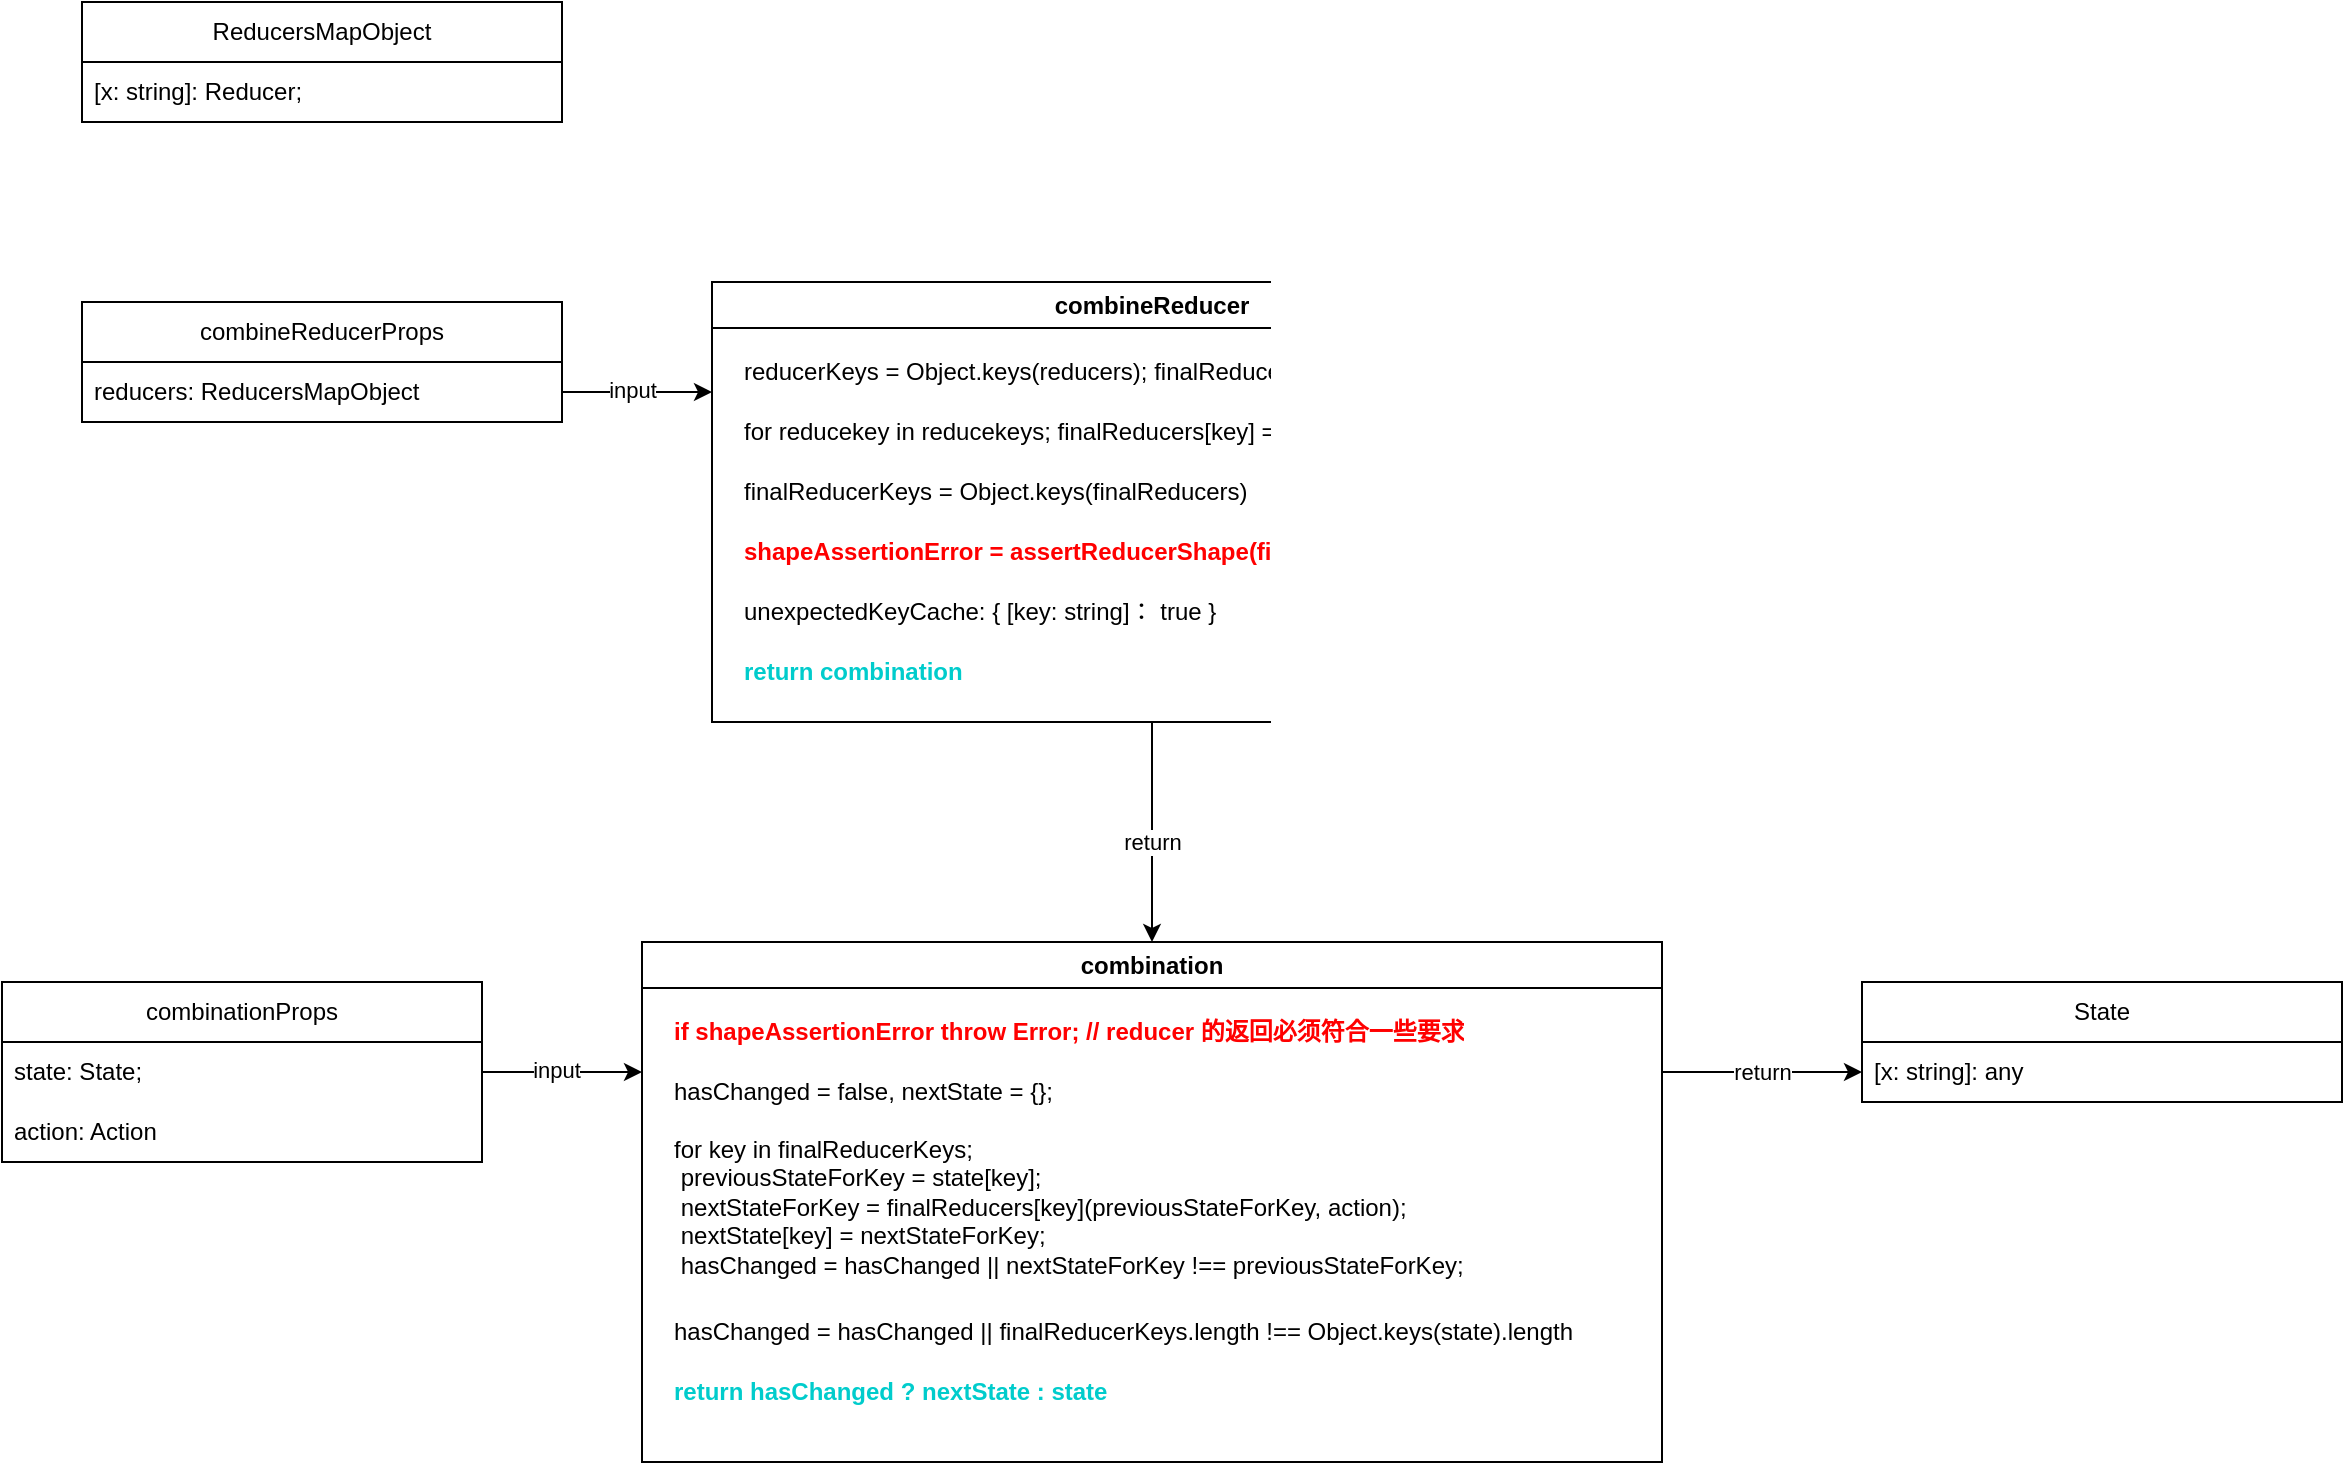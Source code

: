 <mxfile version="20.8.13" type="github">
  <diagram name="第 1 页" id="b--3YDLnmrPE_MdeOlID">
    <mxGraphModel dx="1639" dy="1154" grid="1" gridSize="10" guides="1" tooltips="1" connect="1" arrows="1" fold="1" page="1" pageScale="1" pageWidth="827" pageHeight="1169" math="0" shadow="0">
      <root>
        <mxCell id="0" />
        <mxCell id="1" parent="0" />
        <mxCell id="z5I120S_0erPX6Xemq4c-1" value="combineReducer" style="swimlane;whiteSpace=wrap;html=1;strokeColor=default;" vertex="1" parent="1">
          <mxGeometry x="35" y="240" width="440" height="220" as="geometry" />
        </mxCell>
        <mxCell id="z5I120S_0erPX6Xemq4c-3" value="for reducekey in reducekeys; finalReducers[key] = reducers[key]" style="text;strokeColor=none;fillColor=none;align=left;verticalAlign=middle;spacingLeft=4;spacingRight=4;overflow=hidden;points=[[0,0.5],[1,0.5]];portConstraint=eastwest;rotatable=0;whiteSpace=wrap;html=1;" vertex="1" parent="z5I120S_0erPX6Xemq4c-1">
          <mxGeometry x="10" y="60" width="360" height="30" as="geometry" />
        </mxCell>
        <mxCell id="z5I120S_0erPX6Xemq4c-4" value="finalReducerKeys = Object.keys(finalReducers)" style="text;strokeColor=none;fillColor=none;align=left;verticalAlign=middle;spacingLeft=4;spacingRight=4;overflow=hidden;points=[[0,0.5],[1,0.5]];portConstraint=eastwest;rotatable=0;whiteSpace=wrap;html=1;" vertex="1" parent="z5I120S_0erPX6Xemq4c-1">
          <mxGeometry x="10" y="90" width="380" height="30" as="geometry" />
        </mxCell>
        <mxCell id="z5I120S_0erPX6Xemq4c-5" value="shapeAssertionError = assertReducerShape(finalReducers)" style="text;strokeColor=none;fillColor=none;align=left;verticalAlign=middle;spacingLeft=4;spacingRight=4;overflow=hidden;points=[[0,0.5],[1,0.5]];portConstraint=eastwest;rotatable=0;whiteSpace=wrap;html=1;fontStyle=1;fontColor=#FF0000;" vertex="1" parent="z5I120S_0erPX6Xemq4c-1">
          <mxGeometry x="10" y="120" width="360" height="30" as="geometry" />
        </mxCell>
        <mxCell id="z5I120S_0erPX6Xemq4c-6" value="unexpectedKeyCache: { [key: string]： true }" style="text;strokeColor=none;fillColor=none;align=left;verticalAlign=middle;spacingLeft=4;spacingRight=4;overflow=hidden;points=[[0,0.5],[1,0.5]];portConstraint=eastwest;rotatable=0;whiteSpace=wrap;html=1;" vertex="1" parent="z5I120S_0erPX6Xemq4c-1">
          <mxGeometry x="10" y="150" width="290" height="30" as="geometry" />
        </mxCell>
        <mxCell id="z5I120S_0erPX6Xemq4c-7" value="return combination" style="text;strokeColor=none;fillColor=none;align=left;verticalAlign=middle;spacingLeft=4;spacingRight=4;overflow=hidden;points=[[0,0.5],[1,0.5]];portConstraint=eastwest;rotatable=0;whiteSpace=wrap;html=1;fontColor=#00CCCC;fontStyle=1" vertex="1" parent="z5I120S_0erPX6Xemq4c-1">
          <mxGeometry x="10" y="180" width="290" height="30" as="geometry" />
        </mxCell>
        <mxCell id="z5I120S_0erPX6Xemq4c-16" value="reducerKeys = Object.keys(reducers); finalReducers = {}" style="text;strokeColor=none;fillColor=none;align=left;verticalAlign=middle;spacingLeft=4;spacingRight=4;overflow=hidden;points=[[0,0.5],[1,0.5]];portConstraint=eastwest;rotatable=0;whiteSpace=wrap;html=1;" vertex="1" parent="z5I120S_0erPX6Xemq4c-1">
          <mxGeometry x="10" y="30" width="340" height="30" as="geometry" />
        </mxCell>
        <mxCell id="z5I120S_0erPX6Xemq4c-8" value="combineReducerProps" style="swimlane;fontStyle=0;childLayout=stackLayout;horizontal=1;startSize=30;horizontalStack=0;resizeParent=1;resizeParentMax=0;resizeLast=0;collapsible=1;marginBottom=0;whiteSpace=wrap;html=1;" vertex="1" parent="1">
          <mxGeometry x="-280" y="250" width="240" height="60" as="geometry">
            <mxRectangle x="420" y="400" width="60" height="30" as="alternateBounds" />
          </mxGeometry>
        </mxCell>
        <mxCell id="z5I120S_0erPX6Xemq4c-9" value="reducers: ReducersMapObject" style="text;strokeColor=none;fillColor=none;align=left;verticalAlign=middle;spacingLeft=4;spacingRight=4;overflow=hidden;points=[[0,0.5],[1,0.5]];portConstraint=eastwest;rotatable=0;whiteSpace=wrap;html=1;" vertex="1" parent="z5I120S_0erPX6Xemq4c-8">
          <mxGeometry y="30" width="240" height="30" as="geometry" />
        </mxCell>
        <mxCell id="z5I120S_0erPX6Xemq4c-12" value="" style="endArrow=classic;html=1;rounded=0;exitX=1;exitY=0.5;exitDx=0;exitDy=0;entryX=0;entryY=0.25;entryDx=0;entryDy=0;" edge="1" parent="1" source="z5I120S_0erPX6Xemq4c-9" target="z5I120S_0erPX6Xemq4c-1">
          <mxGeometry width="50" height="50" relative="1" as="geometry">
            <mxPoint x="10" y="210" as="sourcePoint" />
            <mxPoint x="61.68" y="290.66" as="targetPoint" />
          </mxGeometry>
        </mxCell>
        <mxCell id="z5I120S_0erPX6Xemq4c-13" value="input" style="edgeLabel;html=1;align=center;verticalAlign=middle;resizable=0;points=[];" vertex="1" connectable="0" parent="z5I120S_0erPX6Xemq4c-12">
          <mxGeometry x="-0.286" y="-1" relative="1" as="geometry">
            <mxPoint x="8" y="-2" as="offset" />
          </mxGeometry>
        </mxCell>
        <mxCell id="z5I120S_0erPX6Xemq4c-14" value="" style="edgeStyle=orthogonalEdgeStyle;rounded=0;orthogonalLoop=1;jettySize=auto;html=1;exitX=0.5;exitY=1;exitDx=0;exitDy=0;entryX=0.5;entryY=0;entryDx=0;entryDy=0;" edge="1" parent="1" source="z5I120S_0erPX6Xemq4c-1" target="z5I120S_0erPX6Xemq4c-19">
          <mxGeometry relative="1" as="geometry">
            <mxPoint x="470" y="-17.5" as="sourcePoint" />
            <mxPoint x="330" y="550" as="targetPoint" />
          </mxGeometry>
        </mxCell>
        <mxCell id="z5I120S_0erPX6Xemq4c-15" value="return" style="edgeLabel;html=1;align=center;verticalAlign=middle;resizable=0;points=[];" vertex="1" connectable="0" parent="z5I120S_0erPX6Xemq4c-14">
          <mxGeometry x="-0.283" relative="1" as="geometry">
            <mxPoint y="20" as="offset" />
          </mxGeometry>
        </mxCell>
        <mxCell id="z5I120S_0erPX6Xemq4c-17" value="ReducersMapObject" style="swimlane;fontStyle=0;childLayout=stackLayout;horizontal=1;startSize=30;horizontalStack=0;resizeParent=1;resizeParentMax=0;resizeLast=0;collapsible=1;marginBottom=0;whiteSpace=wrap;html=1;" vertex="1" parent="1">
          <mxGeometry x="-280" y="100" width="240" height="60" as="geometry">
            <mxRectangle x="420" y="400" width="60" height="30" as="alternateBounds" />
          </mxGeometry>
        </mxCell>
        <mxCell id="z5I120S_0erPX6Xemq4c-18" value="[x: string]: Reducer;" style="text;strokeColor=none;fillColor=none;align=left;verticalAlign=middle;spacingLeft=4;spacingRight=4;overflow=hidden;points=[[0,0.5],[1,0.5]];portConstraint=eastwest;rotatable=0;whiteSpace=wrap;html=1;" vertex="1" parent="z5I120S_0erPX6Xemq4c-17">
          <mxGeometry y="30" width="240" height="30" as="geometry" />
        </mxCell>
        <mxCell id="z5I120S_0erPX6Xemq4c-19" value="combination" style="swimlane;whiteSpace=wrap;html=1;strokeColor=default;" vertex="1" parent="1">
          <mxGeometry y="570" width="510" height="260" as="geometry" />
        </mxCell>
        <mxCell id="z5I120S_0erPX6Xemq4c-21" value="for key in finalReducerKeys;&lt;br&gt;&lt;span style=&quot;white-space: pre;&quot;&gt;	&lt;/span&gt;previousStateForKey = state[key];&lt;br&gt;&lt;span style=&quot;white-space: pre;&quot;&gt;	&lt;/span&gt;nextStateForKey = finalReducers[key](previousStateForKey, action);&lt;br&gt;&lt;span style=&quot;white-space: pre;&quot;&gt;	&lt;/span&gt;nextState[key] = nextStateForKey;&lt;br&gt;&lt;span style=&quot;white-space: pre;&quot;&gt;	&lt;/span&gt;hasChanged = hasChanged || nextStateForKey !== previousStateForKey;" style="text;strokeColor=none;fillColor=none;align=left;verticalAlign=top;spacingLeft=4;spacingRight=4;overflow=hidden;points=[[0,0.5],[1,0.5]];portConstraint=eastwest;rotatable=0;whiteSpace=wrap;html=1;aspect=fixed;" vertex="1" parent="z5I120S_0erPX6Xemq4c-19">
          <mxGeometry x="10" y="90" width="765" height="90" as="geometry" />
        </mxCell>
        <mxCell id="z5I120S_0erPX6Xemq4c-23" value="hasChanged = hasChanged || finalReducerKeys.length !== Object.keys(state).length" style="text;strokeColor=none;fillColor=none;align=left;verticalAlign=middle;spacingLeft=4;spacingRight=4;overflow=hidden;points=[[0,0.5],[1,0.5]];portConstraint=eastwest;rotatable=0;whiteSpace=wrap;html=1;" vertex="1" parent="z5I120S_0erPX6Xemq4c-19">
          <mxGeometry x="10" y="180" width="510" height="30" as="geometry" />
        </mxCell>
        <mxCell id="z5I120S_0erPX6Xemq4c-24" value="return hasChanged ? nextState : state" style="text;strokeColor=none;fillColor=none;align=left;verticalAlign=middle;spacingLeft=4;spacingRight=4;overflow=hidden;points=[[0,0.5],[1,0.5]];portConstraint=eastwest;rotatable=0;whiteSpace=wrap;html=1;fontColor=#00CCCC;fontStyle=1" vertex="1" parent="z5I120S_0erPX6Xemq4c-19">
          <mxGeometry x="10" y="210" width="290" height="30" as="geometry" />
        </mxCell>
        <mxCell id="z5I120S_0erPX6Xemq4c-25" value="if shapeAssertionError throw Error; // reducer 的返回必须符合一些要求" style="text;strokeColor=none;fillColor=none;align=left;verticalAlign=middle;spacingLeft=4;spacingRight=4;overflow=hidden;points=[[0,0.5],[1,0.5]];portConstraint=eastwest;rotatable=0;whiteSpace=wrap;html=1;fontStyle=1;fontColor=#FF0000;" vertex="1" parent="z5I120S_0erPX6Xemq4c-19">
          <mxGeometry x="10" y="30" width="420" height="30" as="geometry" />
        </mxCell>
        <mxCell id="z5I120S_0erPX6Xemq4c-26" value="hasChanged = false, nextState = {};" style="text;strokeColor=none;fillColor=none;align=left;verticalAlign=middle;spacingLeft=4;spacingRight=4;overflow=hidden;points=[[0,0.5],[1,0.5]];portConstraint=eastwest;rotatable=0;whiteSpace=wrap;html=1;" vertex="1" parent="z5I120S_0erPX6Xemq4c-19">
          <mxGeometry x="10" y="60" width="380" height="30" as="geometry" />
        </mxCell>
        <mxCell id="z5I120S_0erPX6Xemq4c-27" value="combinationProps" style="swimlane;fontStyle=0;childLayout=stackLayout;horizontal=1;startSize=30;horizontalStack=0;resizeParent=1;resizeParentMax=0;resizeLast=0;collapsible=1;marginBottom=0;whiteSpace=wrap;html=1;" vertex="1" parent="1">
          <mxGeometry x="-320" y="590" width="240" height="90" as="geometry">
            <mxRectangle x="420" y="400" width="60" height="30" as="alternateBounds" />
          </mxGeometry>
        </mxCell>
        <mxCell id="z5I120S_0erPX6Xemq4c-28" value="state: State;" style="text;strokeColor=none;fillColor=none;align=left;verticalAlign=middle;spacingLeft=4;spacingRight=4;overflow=hidden;points=[[0,0.5],[1,0.5]];portConstraint=eastwest;rotatable=0;whiteSpace=wrap;html=1;" vertex="1" parent="z5I120S_0erPX6Xemq4c-27">
          <mxGeometry y="30" width="240" height="30" as="geometry" />
        </mxCell>
        <mxCell id="z5I120S_0erPX6Xemq4c-31" value="action: Action" style="text;strokeColor=none;fillColor=none;align=left;verticalAlign=middle;spacingLeft=4;spacingRight=4;overflow=hidden;points=[[0,0.5],[1,0.5]];portConstraint=eastwest;rotatable=0;whiteSpace=wrap;html=1;" vertex="1" parent="z5I120S_0erPX6Xemq4c-27">
          <mxGeometry y="60" width="240" height="30" as="geometry" />
        </mxCell>
        <mxCell id="z5I120S_0erPX6Xemq4c-29" value="" style="endArrow=classic;html=1;rounded=0;exitX=1;exitY=0.5;exitDx=0;exitDy=0;entryX=0;entryY=0.25;entryDx=0;entryDy=0;" edge="1" parent="1" source="z5I120S_0erPX6Xemq4c-28" target="z5I120S_0erPX6Xemq4c-19">
          <mxGeometry width="50" height="50" relative="1" as="geometry">
            <mxPoint x="-40" y="375" as="sourcePoint" />
            <mxPoint x="30" y="375" as="targetPoint" />
          </mxGeometry>
        </mxCell>
        <mxCell id="z5I120S_0erPX6Xemq4c-30" value="input" style="edgeLabel;html=1;align=center;verticalAlign=middle;resizable=0;points=[];" vertex="1" connectable="0" parent="z5I120S_0erPX6Xemq4c-29">
          <mxGeometry x="-0.286" y="-1" relative="1" as="geometry">
            <mxPoint x="8" y="-2" as="offset" />
          </mxGeometry>
        </mxCell>
        <mxCell id="z5I120S_0erPX6Xemq4c-32" value="State" style="swimlane;fontStyle=0;childLayout=stackLayout;horizontal=1;startSize=30;horizontalStack=0;resizeParent=1;resizeParentMax=0;resizeLast=0;collapsible=1;marginBottom=0;whiteSpace=wrap;html=1;" vertex="1" parent="1">
          <mxGeometry x="610" y="590" width="240" height="60" as="geometry">
            <mxRectangle x="420" y="400" width="60" height="30" as="alternateBounds" />
          </mxGeometry>
        </mxCell>
        <mxCell id="z5I120S_0erPX6Xemq4c-33" value="[x: string]: any" style="text;strokeColor=none;fillColor=none;align=left;verticalAlign=middle;spacingLeft=4;spacingRight=4;overflow=hidden;points=[[0,0.5],[1,0.5]];portConstraint=eastwest;rotatable=0;whiteSpace=wrap;html=1;" vertex="1" parent="z5I120S_0erPX6Xemq4c-32">
          <mxGeometry y="30" width="240" height="30" as="geometry" />
        </mxCell>
        <mxCell id="z5I120S_0erPX6Xemq4c-35" value="" style="endArrow=classic;html=1;rounded=0;exitX=1;exitY=0.25;exitDx=0;exitDy=0;" edge="1" parent="1" source="z5I120S_0erPX6Xemq4c-19" target="z5I120S_0erPX6Xemq4c-33">
          <mxGeometry width="50" height="50" relative="1" as="geometry">
            <mxPoint x="-70" y="645" as="sourcePoint" />
            <mxPoint x="10" y="645" as="targetPoint" />
          </mxGeometry>
        </mxCell>
        <mxCell id="z5I120S_0erPX6Xemq4c-37" value="return" style="edgeLabel;html=1;align=center;verticalAlign=middle;resizable=0;points=[];fontColor=#000000;" vertex="1" connectable="0" parent="z5I120S_0erPX6Xemq4c-35">
          <mxGeometry x="-0.291" y="2" relative="1" as="geometry">
            <mxPoint x="14" y="2" as="offset" />
          </mxGeometry>
        </mxCell>
      </root>
    </mxGraphModel>
  </diagram>
</mxfile>
